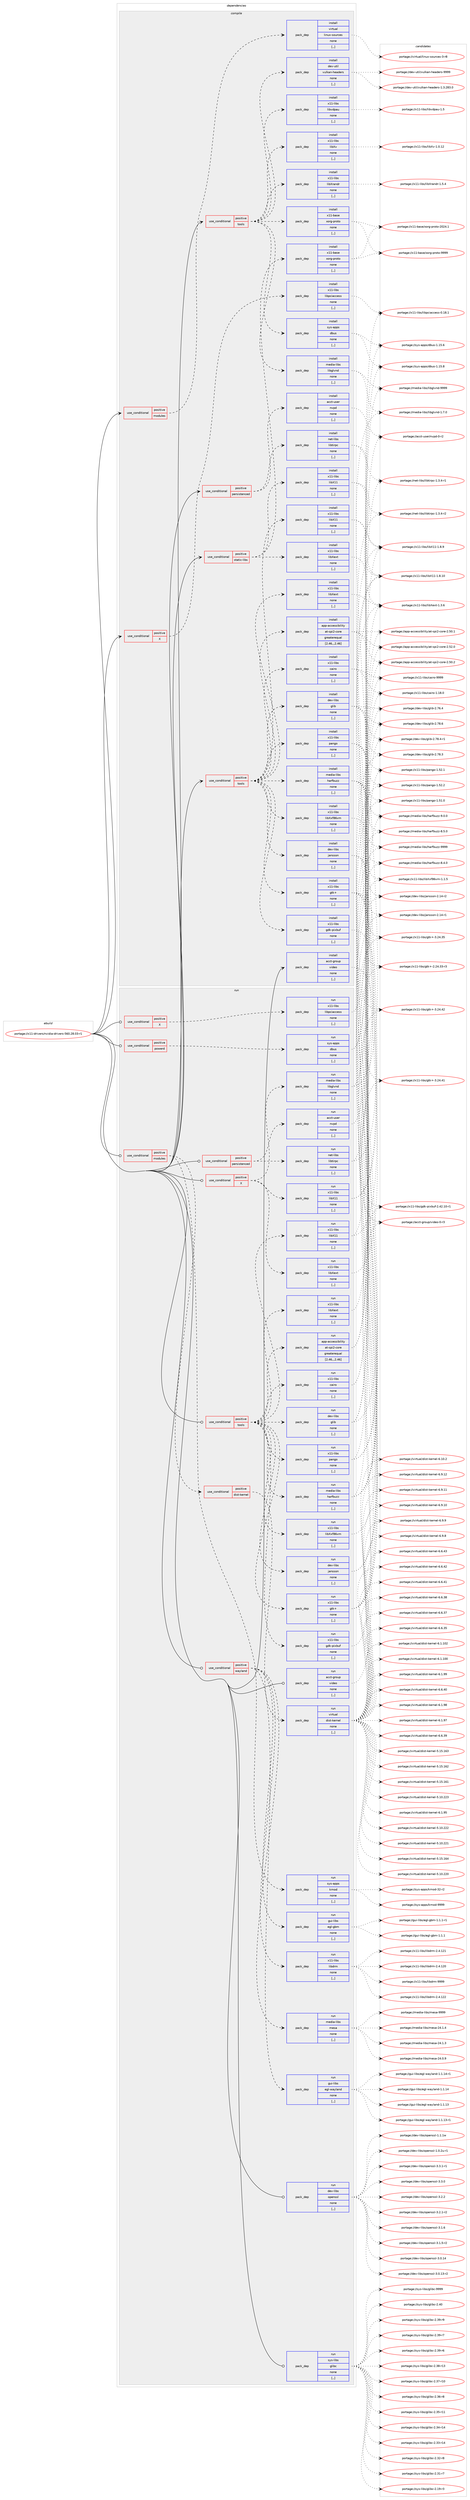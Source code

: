 digraph prolog {

# *************
# Graph options
# *************

newrank=true;
concentrate=true;
compound=true;
graph [rankdir=LR,fontname=Helvetica,fontsize=10,ranksep=1.5];#, ranksep=2.5, nodesep=0.2];
edge  [arrowhead=vee];
node  [fontname=Helvetica,fontsize=10];

# **********
# The ebuild
# **********

subgraph cluster_leftcol {
color=gray;
label=<<i>ebuild</i>>;
id [label="portage://x11-drivers/nvidia-drivers-560.28.03-r1", color=red, width=4, href="../x11-drivers/nvidia-drivers-560.28.03-r1.svg"];
}

# ****************
# The dependencies
# ****************

subgraph cluster_midcol {
color=gray;
label=<<i>dependencies</i>>;
subgraph cluster_compile {
fillcolor="#eeeeee";
style=filled;
label=<<i>compile</i>>;
subgraph cond121361 {
dependency455981 [label=<<TABLE BORDER="0" CELLBORDER="1" CELLSPACING="0" CELLPADDING="4"><TR><TD ROWSPAN="3" CELLPADDING="10">use_conditional</TD></TR><TR><TD>positive</TD></TR><TR><TD>X</TD></TR></TABLE>>, shape=none, color=red];
subgraph pack331243 {
dependency455982 [label=<<TABLE BORDER="0" CELLBORDER="1" CELLSPACING="0" CELLPADDING="4" WIDTH="220"><TR><TD ROWSPAN="6" CELLPADDING="30">pack_dep</TD></TR><TR><TD WIDTH="110">install</TD></TR><TR><TD>x11-libs</TD></TR><TR><TD>libpciaccess</TD></TR><TR><TD>none</TD></TR><TR><TD>[,,]</TD></TR></TABLE>>, shape=none, color=blue];
}
dependency455981:e -> dependency455982:w [weight=20,style="dashed",arrowhead="vee"];
}
id:e -> dependency455981:w [weight=20,style="solid",arrowhead="vee"];
subgraph cond121362 {
dependency455983 [label=<<TABLE BORDER="0" CELLBORDER="1" CELLSPACING="0" CELLPADDING="4"><TR><TD ROWSPAN="3" CELLPADDING="10">use_conditional</TD></TR><TR><TD>positive</TD></TR><TR><TD>modules</TD></TR></TABLE>>, shape=none, color=red];
subgraph pack331244 {
dependency455984 [label=<<TABLE BORDER="0" CELLBORDER="1" CELLSPACING="0" CELLPADDING="4" WIDTH="220"><TR><TD ROWSPAN="6" CELLPADDING="30">pack_dep</TD></TR><TR><TD WIDTH="110">install</TD></TR><TR><TD>virtual</TD></TR><TR><TD>linux-sources</TD></TR><TR><TD>none</TD></TR><TR><TD>[,,]</TD></TR></TABLE>>, shape=none, color=blue];
}
dependency455983:e -> dependency455984:w [weight=20,style="dashed",arrowhead="vee"];
}
id:e -> dependency455983:w [weight=20,style="solid",arrowhead="vee"];
subgraph cond121363 {
dependency455985 [label=<<TABLE BORDER="0" CELLBORDER="1" CELLSPACING="0" CELLPADDING="4"><TR><TD ROWSPAN="3" CELLPADDING="10">use_conditional</TD></TR><TR><TD>positive</TD></TR><TR><TD>persistenced</TD></TR></TABLE>>, shape=none, color=red];
subgraph pack331245 {
dependency455986 [label=<<TABLE BORDER="0" CELLBORDER="1" CELLSPACING="0" CELLPADDING="4" WIDTH="220"><TR><TD ROWSPAN="6" CELLPADDING="30">pack_dep</TD></TR><TR><TD WIDTH="110">install</TD></TR><TR><TD>acct-user</TD></TR><TR><TD>nvpd</TD></TR><TR><TD>none</TD></TR><TR><TD>[,,]</TD></TR></TABLE>>, shape=none, color=blue];
}
dependency455985:e -> dependency455986:w [weight=20,style="dashed",arrowhead="vee"];
subgraph pack331246 {
dependency455987 [label=<<TABLE BORDER="0" CELLBORDER="1" CELLSPACING="0" CELLPADDING="4" WIDTH="220"><TR><TD ROWSPAN="6" CELLPADDING="30">pack_dep</TD></TR><TR><TD WIDTH="110">install</TD></TR><TR><TD>net-libs</TD></TR><TR><TD>libtirpc</TD></TR><TR><TD>none</TD></TR><TR><TD>[,,]</TD></TR></TABLE>>, shape=none, color=blue];
}
dependency455985:e -> dependency455987:w [weight=20,style="dashed",arrowhead="vee"];
}
id:e -> dependency455985:w [weight=20,style="solid",arrowhead="vee"];
subgraph cond121364 {
dependency455988 [label=<<TABLE BORDER="0" CELLBORDER="1" CELLSPACING="0" CELLPADDING="4"><TR><TD ROWSPAN="3" CELLPADDING="10">use_conditional</TD></TR><TR><TD>positive</TD></TR><TR><TD>static-libs</TD></TR></TABLE>>, shape=none, color=red];
subgraph pack331247 {
dependency455989 [label=<<TABLE BORDER="0" CELLBORDER="1" CELLSPACING="0" CELLPADDING="4" WIDTH="220"><TR><TD ROWSPAN="6" CELLPADDING="30">pack_dep</TD></TR><TR><TD WIDTH="110">install</TD></TR><TR><TD>x11-base</TD></TR><TR><TD>xorg-proto</TD></TR><TR><TD>none</TD></TR><TR><TD>[,,]</TD></TR></TABLE>>, shape=none, color=blue];
}
dependency455988:e -> dependency455989:w [weight=20,style="dashed",arrowhead="vee"];
subgraph pack331248 {
dependency455990 [label=<<TABLE BORDER="0" CELLBORDER="1" CELLSPACING="0" CELLPADDING="4" WIDTH="220"><TR><TD ROWSPAN="6" CELLPADDING="30">pack_dep</TD></TR><TR><TD WIDTH="110">install</TD></TR><TR><TD>x11-libs</TD></TR><TR><TD>libX11</TD></TR><TR><TD>none</TD></TR><TR><TD>[,,]</TD></TR></TABLE>>, shape=none, color=blue];
}
dependency455988:e -> dependency455990:w [weight=20,style="dashed",arrowhead="vee"];
subgraph pack331249 {
dependency455991 [label=<<TABLE BORDER="0" CELLBORDER="1" CELLSPACING="0" CELLPADDING="4" WIDTH="220"><TR><TD ROWSPAN="6" CELLPADDING="30">pack_dep</TD></TR><TR><TD WIDTH="110">install</TD></TR><TR><TD>x11-libs</TD></TR><TR><TD>libXext</TD></TR><TR><TD>none</TD></TR><TR><TD>[,,]</TD></TR></TABLE>>, shape=none, color=blue];
}
dependency455988:e -> dependency455991:w [weight=20,style="dashed",arrowhead="vee"];
}
id:e -> dependency455988:w [weight=20,style="solid",arrowhead="vee"];
subgraph cond121365 {
dependency455992 [label=<<TABLE BORDER="0" CELLBORDER="1" CELLSPACING="0" CELLPADDING="4"><TR><TD ROWSPAN="3" CELLPADDING="10">use_conditional</TD></TR><TR><TD>positive</TD></TR><TR><TD>tools</TD></TR></TABLE>>, shape=none, color=red];
subgraph pack331250 {
dependency455993 [label=<<TABLE BORDER="0" CELLBORDER="1" CELLSPACING="0" CELLPADDING="4" WIDTH="220"><TR><TD ROWSPAN="6" CELLPADDING="30">pack_dep</TD></TR><TR><TD WIDTH="110">install</TD></TR><TR><TD>app-accessibility</TD></TR><TR><TD>at-spi2-core</TD></TR><TR><TD>greaterequal</TD></TR><TR><TD>[2.46,,,2.46]</TD></TR></TABLE>>, shape=none, color=blue];
}
dependency455992:e -> dependency455993:w [weight=20,style="dashed",arrowhead="vee"];
subgraph pack331251 {
dependency455994 [label=<<TABLE BORDER="0" CELLBORDER="1" CELLSPACING="0" CELLPADDING="4" WIDTH="220"><TR><TD ROWSPAN="6" CELLPADDING="30">pack_dep</TD></TR><TR><TD WIDTH="110">install</TD></TR><TR><TD>dev-libs</TD></TR><TR><TD>glib</TD></TR><TR><TD>none</TD></TR><TR><TD>[,,]</TD></TR></TABLE>>, shape=none, color=blue];
}
dependency455992:e -> dependency455994:w [weight=20,style="dashed",arrowhead="vee"];
subgraph pack331252 {
dependency455995 [label=<<TABLE BORDER="0" CELLBORDER="1" CELLSPACING="0" CELLPADDING="4" WIDTH="220"><TR><TD ROWSPAN="6" CELLPADDING="30">pack_dep</TD></TR><TR><TD WIDTH="110">install</TD></TR><TR><TD>dev-libs</TD></TR><TR><TD>jansson</TD></TR><TR><TD>none</TD></TR><TR><TD>[,,]</TD></TR></TABLE>>, shape=none, color=blue];
}
dependency455992:e -> dependency455995:w [weight=20,style="dashed",arrowhead="vee"];
subgraph pack331253 {
dependency455996 [label=<<TABLE BORDER="0" CELLBORDER="1" CELLSPACING="0" CELLPADDING="4" WIDTH="220"><TR><TD ROWSPAN="6" CELLPADDING="30">pack_dep</TD></TR><TR><TD WIDTH="110">install</TD></TR><TR><TD>media-libs</TD></TR><TR><TD>harfbuzz</TD></TR><TR><TD>none</TD></TR><TR><TD>[,,]</TD></TR></TABLE>>, shape=none, color=blue];
}
dependency455992:e -> dependency455996:w [weight=20,style="dashed",arrowhead="vee"];
subgraph pack331254 {
dependency455997 [label=<<TABLE BORDER="0" CELLBORDER="1" CELLSPACING="0" CELLPADDING="4" WIDTH="220"><TR><TD ROWSPAN="6" CELLPADDING="30">pack_dep</TD></TR><TR><TD WIDTH="110">install</TD></TR><TR><TD>x11-libs</TD></TR><TR><TD>cairo</TD></TR><TR><TD>none</TD></TR><TR><TD>[,,]</TD></TR></TABLE>>, shape=none, color=blue];
}
dependency455992:e -> dependency455997:w [weight=20,style="dashed",arrowhead="vee"];
subgraph pack331255 {
dependency455998 [label=<<TABLE BORDER="0" CELLBORDER="1" CELLSPACING="0" CELLPADDING="4" WIDTH="220"><TR><TD ROWSPAN="6" CELLPADDING="30">pack_dep</TD></TR><TR><TD WIDTH="110">install</TD></TR><TR><TD>x11-libs</TD></TR><TR><TD>gdk-pixbuf</TD></TR><TR><TD>none</TD></TR><TR><TD>[,,]</TD></TR></TABLE>>, shape=none, color=blue];
}
dependency455992:e -> dependency455998:w [weight=20,style="dashed",arrowhead="vee"];
subgraph pack331256 {
dependency455999 [label=<<TABLE BORDER="0" CELLBORDER="1" CELLSPACING="0" CELLPADDING="4" WIDTH="220"><TR><TD ROWSPAN="6" CELLPADDING="30">pack_dep</TD></TR><TR><TD WIDTH="110">install</TD></TR><TR><TD>x11-libs</TD></TR><TR><TD>gtk+</TD></TR><TR><TD>none</TD></TR><TR><TD>[,,]</TD></TR></TABLE>>, shape=none, color=blue];
}
dependency455992:e -> dependency455999:w [weight=20,style="dashed",arrowhead="vee"];
subgraph pack331257 {
dependency456000 [label=<<TABLE BORDER="0" CELLBORDER="1" CELLSPACING="0" CELLPADDING="4" WIDTH="220"><TR><TD ROWSPAN="6" CELLPADDING="30">pack_dep</TD></TR><TR><TD WIDTH="110">install</TD></TR><TR><TD>x11-libs</TD></TR><TR><TD>libX11</TD></TR><TR><TD>none</TD></TR><TR><TD>[,,]</TD></TR></TABLE>>, shape=none, color=blue];
}
dependency455992:e -> dependency456000:w [weight=20,style="dashed",arrowhead="vee"];
subgraph pack331258 {
dependency456001 [label=<<TABLE BORDER="0" CELLBORDER="1" CELLSPACING="0" CELLPADDING="4" WIDTH="220"><TR><TD ROWSPAN="6" CELLPADDING="30">pack_dep</TD></TR><TR><TD WIDTH="110">install</TD></TR><TR><TD>x11-libs</TD></TR><TR><TD>libXext</TD></TR><TR><TD>none</TD></TR><TR><TD>[,,]</TD></TR></TABLE>>, shape=none, color=blue];
}
dependency455992:e -> dependency456001:w [weight=20,style="dashed",arrowhead="vee"];
subgraph pack331259 {
dependency456002 [label=<<TABLE BORDER="0" CELLBORDER="1" CELLSPACING="0" CELLPADDING="4" WIDTH="220"><TR><TD ROWSPAN="6" CELLPADDING="30">pack_dep</TD></TR><TR><TD WIDTH="110">install</TD></TR><TR><TD>x11-libs</TD></TR><TR><TD>libXxf86vm</TD></TR><TR><TD>none</TD></TR><TR><TD>[,,]</TD></TR></TABLE>>, shape=none, color=blue];
}
dependency455992:e -> dependency456002:w [weight=20,style="dashed",arrowhead="vee"];
subgraph pack331260 {
dependency456003 [label=<<TABLE BORDER="0" CELLBORDER="1" CELLSPACING="0" CELLPADDING="4" WIDTH="220"><TR><TD ROWSPAN="6" CELLPADDING="30">pack_dep</TD></TR><TR><TD WIDTH="110">install</TD></TR><TR><TD>x11-libs</TD></TR><TR><TD>pango</TD></TR><TR><TD>none</TD></TR><TR><TD>[,,]</TD></TR></TABLE>>, shape=none, color=blue];
}
dependency455992:e -> dependency456003:w [weight=20,style="dashed",arrowhead="vee"];
}
id:e -> dependency455992:w [weight=20,style="solid",arrowhead="vee"];
subgraph cond121366 {
dependency456004 [label=<<TABLE BORDER="0" CELLBORDER="1" CELLSPACING="0" CELLPADDING="4"><TR><TD ROWSPAN="3" CELLPADDING="10">use_conditional</TD></TR><TR><TD>positive</TD></TR><TR><TD>tools</TD></TR></TABLE>>, shape=none, color=red];
subgraph pack331261 {
dependency456005 [label=<<TABLE BORDER="0" CELLBORDER="1" CELLSPACING="0" CELLPADDING="4" WIDTH="220"><TR><TD ROWSPAN="6" CELLPADDING="30">pack_dep</TD></TR><TR><TD WIDTH="110">install</TD></TR><TR><TD>dev-util</TD></TR><TR><TD>vulkan-headers</TD></TR><TR><TD>none</TD></TR><TR><TD>[,,]</TD></TR></TABLE>>, shape=none, color=blue];
}
dependency456004:e -> dependency456005:w [weight=20,style="dashed",arrowhead="vee"];
subgraph pack331262 {
dependency456006 [label=<<TABLE BORDER="0" CELLBORDER="1" CELLSPACING="0" CELLPADDING="4" WIDTH="220"><TR><TD ROWSPAN="6" CELLPADDING="30">pack_dep</TD></TR><TR><TD WIDTH="110">install</TD></TR><TR><TD>media-libs</TD></TR><TR><TD>libglvnd</TD></TR><TR><TD>none</TD></TR><TR><TD>[,,]</TD></TR></TABLE>>, shape=none, color=blue];
}
dependency456004:e -> dependency456006:w [weight=20,style="dashed",arrowhead="vee"];
subgraph pack331263 {
dependency456007 [label=<<TABLE BORDER="0" CELLBORDER="1" CELLSPACING="0" CELLPADDING="4" WIDTH="220"><TR><TD ROWSPAN="6" CELLPADDING="30">pack_dep</TD></TR><TR><TD WIDTH="110">install</TD></TR><TR><TD>sys-apps</TD></TR><TR><TD>dbus</TD></TR><TR><TD>none</TD></TR><TR><TD>[,,]</TD></TR></TABLE>>, shape=none, color=blue];
}
dependency456004:e -> dependency456007:w [weight=20,style="dashed",arrowhead="vee"];
subgraph pack331264 {
dependency456008 [label=<<TABLE BORDER="0" CELLBORDER="1" CELLSPACING="0" CELLPADDING="4" WIDTH="220"><TR><TD ROWSPAN="6" CELLPADDING="30">pack_dep</TD></TR><TR><TD WIDTH="110">install</TD></TR><TR><TD>x11-base</TD></TR><TR><TD>xorg-proto</TD></TR><TR><TD>none</TD></TR><TR><TD>[,,]</TD></TR></TABLE>>, shape=none, color=blue];
}
dependency456004:e -> dependency456008:w [weight=20,style="dashed",arrowhead="vee"];
subgraph pack331265 {
dependency456009 [label=<<TABLE BORDER="0" CELLBORDER="1" CELLSPACING="0" CELLPADDING="4" WIDTH="220"><TR><TD ROWSPAN="6" CELLPADDING="30">pack_dep</TD></TR><TR><TD WIDTH="110">install</TD></TR><TR><TD>x11-libs</TD></TR><TR><TD>libXrandr</TD></TR><TR><TD>none</TD></TR><TR><TD>[,,]</TD></TR></TABLE>>, shape=none, color=blue];
}
dependency456004:e -> dependency456009:w [weight=20,style="dashed",arrowhead="vee"];
subgraph pack331266 {
dependency456010 [label=<<TABLE BORDER="0" CELLBORDER="1" CELLSPACING="0" CELLPADDING="4" WIDTH="220"><TR><TD ROWSPAN="6" CELLPADDING="30">pack_dep</TD></TR><TR><TD WIDTH="110">install</TD></TR><TR><TD>x11-libs</TD></TR><TR><TD>libXv</TD></TR><TR><TD>none</TD></TR><TR><TD>[,,]</TD></TR></TABLE>>, shape=none, color=blue];
}
dependency456004:e -> dependency456010:w [weight=20,style="dashed",arrowhead="vee"];
subgraph pack331267 {
dependency456011 [label=<<TABLE BORDER="0" CELLBORDER="1" CELLSPACING="0" CELLPADDING="4" WIDTH="220"><TR><TD ROWSPAN="6" CELLPADDING="30">pack_dep</TD></TR><TR><TD WIDTH="110">install</TD></TR><TR><TD>x11-libs</TD></TR><TR><TD>libvdpau</TD></TR><TR><TD>none</TD></TR><TR><TD>[,,]</TD></TR></TABLE>>, shape=none, color=blue];
}
dependency456004:e -> dependency456011:w [weight=20,style="dashed",arrowhead="vee"];
}
id:e -> dependency456004:w [weight=20,style="solid",arrowhead="vee"];
subgraph pack331268 {
dependency456012 [label=<<TABLE BORDER="0" CELLBORDER="1" CELLSPACING="0" CELLPADDING="4" WIDTH="220"><TR><TD ROWSPAN="6" CELLPADDING="30">pack_dep</TD></TR><TR><TD WIDTH="110">install</TD></TR><TR><TD>acct-group</TD></TR><TR><TD>video</TD></TR><TR><TD>none</TD></TR><TR><TD>[,,]</TD></TR></TABLE>>, shape=none, color=blue];
}
id:e -> dependency456012:w [weight=20,style="solid",arrowhead="vee"];
}
subgraph cluster_compileandrun {
fillcolor="#eeeeee";
style=filled;
label=<<i>compile and run</i>>;
}
subgraph cluster_run {
fillcolor="#eeeeee";
style=filled;
label=<<i>run</i>>;
subgraph cond121367 {
dependency456013 [label=<<TABLE BORDER="0" CELLBORDER="1" CELLSPACING="0" CELLPADDING="4"><TR><TD ROWSPAN="3" CELLPADDING="10">use_conditional</TD></TR><TR><TD>positive</TD></TR><TR><TD>X</TD></TR></TABLE>>, shape=none, color=red];
subgraph pack331269 {
dependency456014 [label=<<TABLE BORDER="0" CELLBORDER="1" CELLSPACING="0" CELLPADDING="4" WIDTH="220"><TR><TD ROWSPAN="6" CELLPADDING="30">pack_dep</TD></TR><TR><TD WIDTH="110">run</TD></TR><TR><TD>media-libs</TD></TR><TR><TD>libglvnd</TD></TR><TR><TD>none</TD></TR><TR><TD>[,,]</TD></TR></TABLE>>, shape=none, color=blue];
}
dependency456013:e -> dependency456014:w [weight=20,style="dashed",arrowhead="vee"];
subgraph pack331270 {
dependency456015 [label=<<TABLE BORDER="0" CELLBORDER="1" CELLSPACING="0" CELLPADDING="4" WIDTH="220"><TR><TD ROWSPAN="6" CELLPADDING="30">pack_dep</TD></TR><TR><TD WIDTH="110">run</TD></TR><TR><TD>x11-libs</TD></TR><TR><TD>libX11</TD></TR><TR><TD>none</TD></TR><TR><TD>[,,]</TD></TR></TABLE>>, shape=none, color=blue];
}
dependency456013:e -> dependency456015:w [weight=20,style="dashed",arrowhead="vee"];
subgraph pack331271 {
dependency456016 [label=<<TABLE BORDER="0" CELLBORDER="1" CELLSPACING="0" CELLPADDING="4" WIDTH="220"><TR><TD ROWSPAN="6" CELLPADDING="30">pack_dep</TD></TR><TR><TD WIDTH="110">run</TD></TR><TR><TD>x11-libs</TD></TR><TR><TD>libXext</TD></TR><TR><TD>none</TD></TR><TR><TD>[,,]</TD></TR></TABLE>>, shape=none, color=blue];
}
dependency456013:e -> dependency456016:w [weight=20,style="dashed",arrowhead="vee"];
}
id:e -> dependency456013:w [weight=20,style="solid",arrowhead="odot"];
subgraph cond121368 {
dependency456017 [label=<<TABLE BORDER="0" CELLBORDER="1" CELLSPACING="0" CELLPADDING="4"><TR><TD ROWSPAN="3" CELLPADDING="10">use_conditional</TD></TR><TR><TD>positive</TD></TR><TR><TD>X</TD></TR></TABLE>>, shape=none, color=red];
subgraph pack331272 {
dependency456018 [label=<<TABLE BORDER="0" CELLBORDER="1" CELLSPACING="0" CELLPADDING="4" WIDTH="220"><TR><TD ROWSPAN="6" CELLPADDING="30">pack_dep</TD></TR><TR><TD WIDTH="110">run</TD></TR><TR><TD>x11-libs</TD></TR><TR><TD>libpciaccess</TD></TR><TR><TD>none</TD></TR><TR><TD>[,,]</TD></TR></TABLE>>, shape=none, color=blue];
}
dependency456017:e -> dependency456018:w [weight=20,style="dashed",arrowhead="vee"];
}
id:e -> dependency456017:w [weight=20,style="solid",arrowhead="odot"];
subgraph cond121369 {
dependency456019 [label=<<TABLE BORDER="0" CELLBORDER="1" CELLSPACING="0" CELLPADDING="4"><TR><TD ROWSPAN="3" CELLPADDING="10">use_conditional</TD></TR><TR><TD>positive</TD></TR><TR><TD>modules</TD></TR></TABLE>>, shape=none, color=red];
subgraph pack331273 {
dependency456020 [label=<<TABLE BORDER="0" CELLBORDER="1" CELLSPACING="0" CELLPADDING="4" WIDTH="220"><TR><TD ROWSPAN="6" CELLPADDING="30">pack_dep</TD></TR><TR><TD WIDTH="110">run</TD></TR><TR><TD>sys-apps</TD></TR><TR><TD>kmod</TD></TR><TR><TD>none</TD></TR><TR><TD>[,,]</TD></TR></TABLE>>, shape=none, color=blue];
}
dependency456019:e -> dependency456020:w [weight=20,style="dashed",arrowhead="vee"];
subgraph cond121370 {
dependency456021 [label=<<TABLE BORDER="0" CELLBORDER="1" CELLSPACING="0" CELLPADDING="4"><TR><TD ROWSPAN="3" CELLPADDING="10">use_conditional</TD></TR><TR><TD>positive</TD></TR><TR><TD>dist-kernel</TD></TR></TABLE>>, shape=none, color=red];
subgraph pack331274 {
dependency456022 [label=<<TABLE BORDER="0" CELLBORDER="1" CELLSPACING="0" CELLPADDING="4" WIDTH="220"><TR><TD ROWSPAN="6" CELLPADDING="30">pack_dep</TD></TR><TR><TD WIDTH="110">run</TD></TR><TR><TD>virtual</TD></TR><TR><TD>dist-kernel</TD></TR><TR><TD>none</TD></TR><TR><TD>[,,]</TD></TR></TABLE>>, shape=none, color=blue];
}
dependency456021:e -> dependency456022:w [weight=20,style="dashed",arrowhead="vee"];
}
dependency456019:e -> dependency456021:w [weight=20,style="dashed",arrowhead="vee"];
}
id:e -> dependency456019:w [weight=20,style="solid",arrowhead="odot"];
subgraph cond121371 {
dependency456023 [label=<<TABLE BORDER="0" CELLBORDER="1" CELLSPACING="0" CELLPADDING="4"><TR><TD ROWSPAN="3" CELLPADDING="10">use_conditional</TD></TR><TR><TD>positive</TD></TR><TR><TD>persistenced</TD></TR></TABLE>>, shape=none, color=red];
subgraph pack331275 {
dependency456024 [label=<<TABLE BORDER="0" CELLBORDER="1" CELLSPACING="0" CELLPADDING="4" WIDTH="220"><TR><TD ROWSPAN="6" CELLPADDING="30">pack_dep</TD></TR><TR><TD WIDTH="110">run</TD></TR><TR><TD>acct-user</TD></TR><TR><TD>nvpd</TD></TR><TR><TD>none</TD></TR><TR><TD>[,,]</TD></TR></TABLE>>, shape=none, color=blue];
}
dependency456023:e -> dependency456024:w [weight=20,style="dashed",arrowhead="vee"];
subgraph pack331276 {
dependency456025 [label=<<TABLE BORDER="0" CELLBORDER="1" CELLSPACING="0" CELLPADDING="4" WIDTH="220"><TR><TD ROWSPAN="6" CELLPADDING="30">pack_dep</TD></TR><TR><TD WIDTH="110">run</TD></TR><TR><TD>net-libs</TD></TR><TR><TD>libtirpc</TD></TR><TR><TD>none</TD></TR><TR><TD>[,,]</TD></TR></TABLE>>, shape=none, color=blue];
}
dependency456023:e -> dependency456025:w [weight=20,style="dashed",arrowhead="vee"];
}
id:e -> dependency456023:w [weight=20,style="solid",arrowhead="odot"];
subgraph cond121372 {
dependency456026 [label=<<TABLE BORDER="0" CELLBORDER="1" CELLSPACING="0" CELLPADDING="4"><TR><TD ROWSPAN="3" CELLPADDING="10">use_conditional</TD></TR><TR><TD>positive</TD></TR><TR><TD>powerd</TD></TR></TABLE>>, shape=none, color=red];
subgraph pack331277 {
dependency456027 [label=<<TABLE BORDER="0" CELLBORDER="1" CELLSPACING="0" CELLPADDING="4" WIDTH="220"><TR><TD ROWSPAN="6" CELLPADDING="30">pack_dep</TD></TR><TR><TD WIDTH="110">run</TD></TR><TR><TD>sys-apps</TD></TR><TR><TD>dbus</TD></TR><TR><TD>none</TD></TR><TR><TD>[,,]</TD></TR></TABLE>>, shape=none, color=blue];
}
dependency456026:e -> dependency456027:w [weight=20,style="dashed",arrowhead="vee"];
}
id:e -> dependency456026:w [weight=20,style="solid",arrowhead="odot"];
subgraph cond121373 {
dependency456028 [label=<<TABLE BORDER="0" CELLBORDER="1" CELLSPACING="0" CELLPADDING="4"><TR><TD ROWSPAN="3" CELLPADDING="10">use_conditional</TD></TR><TR><TD>positive</TD></TR><TR><TD>tools</TD></TR></TABLE>>, shape=none, color=red];
subgraph pack331278 {
dependency456029 [label=<<TABLE BORDER="0" CELLBORDER="1" CELLSPACING="0" CELLPADDING="4" WIDTH="220"><TR><TD ROWSPAN="6" CELLPADDING="30">pack_dep</TD></TR><TR><TD WIDTH="110">run</TD></TR><TR><TD>app-accessibility</TD></TR><TR><TD>at-spi2-core</TD></TR><TR><TD>greaterequal</TD></TR><TR><TD>[2.46,,,2.46]</TD></TR></TABLE>>, shape=none, color=blue];
}
dependency456028:e -> dependency456029:w [weight=20,style="dashed",arrowhead="vee"];
subgraph pack331279 {
dependency456030 [label=<<TABLE BORDER="0" CELLBORDER="1" CELLSPACING="0" CELLPADDING="4" WIDTH="220"><TR><TD ROWSPAN="6" CELLPADDING="30">pack_dep</TD></TR><TR><TD WIDTH="110">run</TD></TR><TR><TD>dev-libs</TD></TR><TR><TD>glib</TD></TR><TR><TD>none</TD></TR><TR><TD>[,,]</TD></TR></TABLE>>, shape=none, color=blue];
}
dependency456028:e -> dependency456030:w [weight=20,style="dashed",arrowhead="vee"];
subgraph pack331280 {
dependency456031 [label=<<TABLE BORDER="0" CELLBORDER="1" CELLSPACING="0" CELLPADDING="4" WIDTH="220"><TR><TD ROWSPAN="6" CELLPADDING="30">pack_dep</TD></TR><TR><TD WIDTH="110">run</TD></TR><TR><TD>dev-libs</TD></TR><TR><TD>jansson</TD></TR><TR><TD>none</TD></TR><TR><TD>[,,]</TD></TR></TABLE>>, shape=none, color=blue];
}
dependency456028:e -> dependency456031:w [weight=20,style="dashed",arrowhead="vee"];
subgraph pack331281 {
dependency456032 [label=<<TABLE BORDER="0" CELLBORDER="1" CELLSPACING="0" CELLPADDING="4" WIDTH="220"><TR><TD ROWSPAN="6" CELLPADDING="30">pack_dep</TD></TR><TR><TD WIDTH="110">run</TD></TR><TR><TD>media-libs</TD></TR><TR><TD>harfbuzz</TD></TR><TR><TD>none</TD></TR><TR><TD>[,,]</TD></TR></TABLE>>, shape=none, color=blue];
}
dependency456028:e -> dependency456032:w [weight=20,style="dashed",arrowhead="vee"];
subgraph pack331282 {
dependency456033 [label=<<TABLE BORDER="0" CELLBORDER="1" CELLSPACING="0" CELLPADDING="4" WIDTH="220"><TR><TD ROWSPAN="6" CELLPADDING="30">pack_dep</TD></TR><TR><TD WIDTH="110">run</TD></TR><TR><TD>x11-libs</TD></TR><TR><TD>cairo</TD></TR><TR><TD>none</TD></TR><TR><TD>[,,]</TD></TR></TABLE>>, shape=none, color=blue];
}
dependency456028:e -> dependency456033:w [weight=20,style="dashed",arrowhead="vee"];
subgraph pack331283 {
dependency456034 [label=<<TABLE BORDER="0" CELLBORDER="1" CELLSPACING="0" CELLPADDING="4" WIDTH="220"><TR><TD ROWSPAN="6" CELLPADDING="30">pack_dep</TD></TR><TR><TD WIDTH="110">run</TD></TR><TR><TD>x11-libs</TD></TR><TR><TD>gdk-pixbuf</TD></TR><TR><TD>none</TD></TR><TR><TD>[,,]</TD></TR></TABLE>>, shape=none, color=blue];
}
dependency456028:e -> dependency456034:w [weight=20,style="dashed",arrowhead="vee"];
subgraph pack331284 {
dependency456035 [label=<<TABLE BORDER="0" CELLBORDER="1" CELLSPACING="0" CELLPADDING="4" WIDTH="220"><TR><TD ROWSPAN="6" CELLPADDING="30">pack_dep</TD></TR><TR><TD WIDTH="110">run</TD></TR><TR><TD>x11-libs</TD></TR><TR><TD>gtk+</TD></TR><TR><TD>none</TD></TR><TR><TD>[,,]</TD></TR></TABLE>>, shape=none, color=blue];
}
dependency456028:e -> dependency456035:w [weight=20,style="dashed",arrowhead="vee"];
subgraph pack331285 {
dependency456036 [label=<<TABLE BORDER="0" CELLBORDER="1" CELLSPACING="0" CELLPADDING="4" WIDTH="220"><TR><TD ROWSPAN="6" CELLPADDING="30">pack_dep</TD></TR><TR><TD WIDTH="110">run</TD></TR><TR><TD>x11-libs</TD></TR><TR><TD>libX11</TD></TR><TR><TD>none</TD></TR><TR><TD>[,,]</TD></TR></TABLE>>, shape=none, color=blue];
}
dependency456028:e -> dependency456036:w [weight=20,style="dashed",arrowhead="vee"];
subgraph pack331286 {
dependency456037 [label=<<TABLE BORDER="0" CELLBORDER="1" CELLSPACING="0" CELLPADDING="4" WIDTH="220"><TR><TD ROWSPAN="6" CELLPADDING="30">pack_dep</TD></TR><TR><TD WIDTH="110">run</TD></TR><TR><TD>x11-libs</TD></TR><TR><TD>libXext</TD></TR><TR><TD>none</TD></TR><TR><TD>[,,]</TD></TR></TABLE>>, shape=none, color=blue];
}
dependency456028:e -> dependency456037:w [weight=20,style="dashed",arrowhead="vee"];
subgraph pack331287 {
dependency456038 [label=<<TABLE BORDER="0" CELLBORDER="1" CELLSPACING="0" CELLPADDING="4" WIDTH="220"><TR><TD ROWSPAN="6" CELLPADDING="30">pack_dep</TD></TR><TR><TD WIDTH="110">run</TD></TR><TR><TD>x11-libs</TD></TR><TR><TD>libXxf86vm</TD></TR><TR><TD>none</TD></TR><TR><TD>[,,]</TD></TR></TABLE>>, shape=none, color=blue];
}
dependency456028:e -> dependency456038:w [weight=20,style="dashed",arrowhead="vee"];
subgraph pack331288 {
dependency456039 [label=<<TABLE BORDER="0" CELLBORDER="1" CELLSPACING="0" CELLPADDING="4" WIDTH="220"><TR><TD ROWSPAN="6" CELLPADDING="30">pack_dep</TD></TR><TR><TD WIDTH="110">run</TD></TR><TR><TD>x11-libs</TD></TR><TR><TD>pango</TD></TR><TR><TD>none</TD></TR><TR><TD>[,,]</TD></TR></TABLE>>, shape=none, color=blue];
}
dependency456028:e -> dependency456039:w [weight=20,style="dashed",arrowhead="vee"];
}
id:e -> dependency456028:w [weight=20,style="solid",arrowhead="odot"];
subgraph cond121374 {
dependency456040 [label=<<TABLE BORDER="0" CELLBORDER="1" CELLSPACING="0" CELLPADDING="4"><TR><TD ROWSPAN="3" CELLPADDING="10">use_conditional</TD></TR><TR><TD>positive</TD></TR><TR><TD>wayland</TD></TR></TABLE>>, shape=none, color=red];
subgraph pack331289 {
dependency456041 [label=<<TABLE BORDER="0" CELLBORDER="1" CELLSPACING="0" CELLPADDING="4" WIDTH="220"><TR><TD ROWSPAN="6" CELLPADDING="30">pack_dep</TD></TR><TR><TD WIDTH="110">run</TD></TR><TR><TD>gui-libs</TD></TR><TR><TD>egl-wayland</TD></TR><TR><TD>none</TD></TR><TR><TD>[,,]</TD></TR></TABLE>>, shape=none, color=blue];
}
dependency456040:e -> dependency456041:w [weight=20,style="dashed",arrowhead="vee"];
subgraph pack331290 {
dependency456042 [label=<<TABLE BORDER="0" CELLBORDER="1" CELLSPACING="0" CELLPADDING="4" WIDTH="220"><TR><TD ROWSPAN="6" CELLPADDING="30">pack_dep</TD></TR><TR><TD WIDTH="110">run</TD></TR><TR><TD>media-libs</TD></TR><TR><TD>mesa</TD></TR><TR><TD>none</TD></TR><TR><TD>[,,]</TD></TR></TABLE>>, shape=none, color=blue];
}
dependency456040:e -> dependency456042:w [weight=20,style="dashed",arrowhead="vee"];
subgraph pack331291 {
dependency456043 [label=<<TABLE BORDER="0" CELLBORDER="1" CELLSPACING="0" CELLPADDING="4" WIDTH="220"><TR><TD ROWSPAN="6" CELLPADDING="30">pack_dep</TD></TR><TR><TD WIDTH="110">run</TD></TR><TR><TD>x11-libs</TD></TR><TR><TD>libdrm</TD></TR><TR><TD>none</TD></TR><TR><TD>[,,]</TD></TR></TABLE>>, shape=none, color=blue];
}
dependency456040:e -> dependency456043:w [weight=20,style="dashed",arrowhead="vee"];
subgraph pack331292 {
dependency456044 [label=<<TABLE BORDER="0" CELLBORDER="1" CELLSPACING="0" CELLPADDING="4" WIDTH="220"><TR><TD ROWSPAN="6" CELLPADDING="30">pack_dep</TD></TR><TR><TD WIDTH="110">run</TD></TR><TR><TD>gui-libs</TD></TR><TR><TD>egl-gbm</TD></TR><TR><TD>none</TD></TR><TR><TD>[,,]</TD></TR></TABLE>>, shape=none, color=blue];
}
dependency456040:e -> dependency456044:w [weight=20,style="dashed",arrowhead="vee"];
}
id:e -> dependency456040:w [weight=20,style="solid",arrowhead="odot"];
subgraph pack331293 {
dependency456045 [label=<<TABLE BORDER="0" CELLBORDER="1" CELLSPACING="0" CELLPADDING="4" WIDTH="220"><TR><TD ROWSPAN="6" CELLPADDING="30">pack_dep</TD></TR><TR><TD WIDTH="110">run</TD></TR><TR><TD>acct-group</TD></TR><TR><TD>video</TD></TR><TR><TD>none</TD></TR><TR><TD>[,,]</TD></TR></TABLE>>, shape=none, color=blue];
}
id:e -> dependency456045:w [weight=20,style="solid",arrowhead="odot"];
subgraph pack331294 {
dependency456046 [label=<<TABLE BORDER="0" CELLBORDER="1" CELLSPACING="0" CELLPADDING="4" WIDTH="220"><TR><TD ROWSPAN="6" CELLPADDING="30">pack_dep</TD></TR><TR><TD WIDTH="110">run</TD></TR><TR><TD>dev-libs</TD></TR><TR><TD>openssl</TD></TR><TR><TD>none</TD></TR><TR><TD>[,,]</TD></TR></TABLE>>, shape=none, color=blue];
}
id:e -> dependency456046:w [weight=20,style="solid",arrowhead="odot"];
subgraph pack331295 {
dependency456047 [label=<<TABLE BORDER="0" CELLBORDER="1" CELLSPACING="0" CELLPADDING="4" WIDTH="220"><TR><TD ROWSPAN="6" CELLPADDING="30">pack_dep</TD></TR><TR><TD WIDTH="110">run</TD></TR><TR><TD>sys-libs</TD></TR><TR><TD>glibc</TD></TR><TR><TD>none</TD></TR><TR><TD>[,,]</TD></TR></TABLE>>, shape=none, color=blue];
}
id:e -> dependency456047:w [weight=20,style="solid",arrowhead="odot"];
}
}

# **************
# The candidates
# **************

subgraph cluster_choices {
rank=same;
color=gray;
label=<<i>candidates</i>>;

subgraph choice331243 {
color=black;
nodesep=1;
choice1204949451081059811547108105981129910597999910111511545484649564649 [label="portage://x11-libs/libpciaccess-0.18.1", color=red, width=4,href="../x11-libs/libpciaccess-0.18.1.svg"];
dependency455982:e -> choice1204949451081059811547108105981129910597999910111511545484649564649:w [style=dotted,weight="100"];
}
subgraph choice331244 {
color=black;
nodesep=1;
choice1181051141161179710847108105110117120451151111171149910111545514511456 [label="portage://virtual/linux-sources-3-r8", color=red, width=4,href="../virtual/linux-sources-3-r8.svg"];
dependency455984:e -> choice1181051141161179710847108105110117120451151111171149910111545514511456:w [style=dotted,weight="100"];
}
subgraph choice331245 {
color=black;
nodesep=1;
choice979999116451171151011144711011811210045484511450 [label="portage://acct-user/nvpd-0-r2", color=red, width=4,href="../acct-user/nvpd-0-r2.svg"];
dependency455986:e -> choice979999116451171151011144711011811210045484511450:w [style=dotted,weight="100"];
}
subgraph choice331246 {
color=black;
nodesep=1;
choice11010111645108105981154710810598116105114112994549465146524511450 [label="portage://net-libs/libtirpc-1.3.4-r2", color=red, width=4,href="../net-libs/libtirpc-1.3.4-r2.svg"];
choice11010111645108105981154710810598116105114112994549465146524511449 [label="portage://net-libs/libtirpc-1.3.4-r1", color=red, width=4,href="../net-libs/libtirpc-1.3.4-r1.svg"];
dependency455987:e -> choice11010111645108105981154710810598116105114112994549465146524511450:w [style=dotted,weight="100"];
dependency455987:e -> choice11010111645108105981154710810598116105114112994549465146524511449:w [style=dotted,weight="100"];
}
subgraph choice331247 {
color=black;
nodesep=1;
choice120494945989711510147120111114103451121141111161114557575757 [label="portage://x11-base/xorg-proto-9999", color=red, width=4,href="../x11-base/xorg-proto-9999.svg"];
choice1204949459897115101471201111141034511211411111611145504850524649 [label="portage://x11-base/xorg-proto-2024.1", color=red, width=4,href="../x11-base/xorg-proto-2024.1.svg"];
dependency455989:e -> choice120494945989711510147120111114103451121141111161114557575757:w [style=dotted,weight="100"];
dependency455989:e -> choice1204949459897115101471201111141034511211411111611145504850524649:w [style=dotted,weight="100"];
}
subgraph choice331248 {
color=black;
nodesep=1;
choice12049494510810598115471081059888494945494656464948 [label="portage://x11-libs/libX11-1.8.10", color=red, width=4,href="../x11-libs/libX11-1.8.10.svg"];
choice120494945108105981154710810598884949454946564657 [label="portage://x11-libs/libX11-1.8.9", color=red, width=4,href="../x11-libs/libX11-1.8.9.svg"];
dependency455990:e -> choice12049494510810598115471081059888494945494656464948:w [style=dotted,weight="100"];
dependency455990:e -> choice120494945108105981154710810598884949454946564657:w [style=dotted,weight="100"];
}
subgraph choice331249 {
color=black;
nodesep=1;
choice12049494510810598115471081059888101120116454946514654 [label="portage://x11-libs/libXext-1.3.6", color=red, width=4,href="../x11-libs/libXext-1.3.6.svg"];
dependency455991:e -> choice12049494510810598115471081059888101120116454946514654:w [style=dotted,weight="100"];
}
subgraph choice331250 {
color=black;
nodesep=1;
choice97112112459799991011151151059810510810511612147971164511511210550459911111410145504653504648 [label="portage://app-accessibility/at-spi2-core-2.52.0", color=red, width=4,href="../app-accessibility/at-spi2-core-2.52.0.svg"];
choice97112112459799991011151151059810510810511612147971164511511210550459911111410145504653484650 [label="portage://app-accessibility/at-spi2-core-2.50.2", color=red, width=4,href="../app-accessibility/at-spi2-core-2.50.2.svg"];
choice97112112459799991011151151059810510810511612147971164511511210550459911111410145504653484649 [label="portage://app-accessibility/at-spi2-core-2.50.1", color=red, width=4,href="../app-accessibility/at-spi2-core-2.50.1.svg"];
dependency455993:e -> choice97112112459799991011151151059810510810511612147971164511511210550459911111410145504653504648:w [style=dotted,weight="100"];
dependency455993:e -> choice97112112459799991011151151059810510810511612147971164511511210550459911111410145504653484650:w [style=dotted,weight="100"];
dependency455993:e -> choice97112112459799991011151151059810510810511612147971164511511210550459911111410145504653484649:w [style=dotted,weight="100"];
}
subgraph choice331251 {
color=black;
nodesep=1;
choice1001011184510810598115471031081059845504655564654 [label="portage://dev-libs/glib-2.78.6", color=red, width=4,href="../dev-libs/glib-2.78.6.svg"];
choice10010111845108105981154710310810598455046555646524511449 [label="portage://dev-libs/glib-2.78.4-r1", color=red, width=4,href="../dev-libs/glib-2.78.4-r1.svg"];
choice1001011184510810598115471031081059845504655564651 [label="portage://dev-libs/glib-2.78.3", color=red, width=4,href="../dev-libs/glib-2.78.3.svg"];
choice1001011184510810598115471031081059845504655544652 [label="portage://dev-libs/glib-2.76.4", color=red, width=4,href="../dev-libs/glib-2.76.4.svg"];
dependency455994:e -> choice1001011184510810598115471031081059845504655564654:w [style=dotted,weight="100"];
dependency455994:e -> choice10010111845108105981154710310810598455046555646524511449:w [style=dotted,weight="100"];
dependency455994:e -> choice1001011184510810598115471031081059845504655564651:w [style=dotted,weight="100"];
dependency455994:e -> choice1001011184510810598115471031081059845504655544652:w [style=dotted,weight="100"];
}
subgraph choice331252 {
color=black;
nodesep=1;
choice1001011184510810598115471069711011511511111045504649524511450 [label="portage://dev-libs/jansson-2.14-r2", color=red, width=4,href="../dev-libs/jansson-2.14-r2.svg"];
choice1001011184510810598115471069711011511511111045504649524511449 [label="portage://dev-libs/jansson-2.14-r1", color=red, width=4,href="../dev-libs/jansson-2.14-r1.svg"];
dependency455995:e -> choice1001011184510810598115471069711011511511111045504649524511450:w [style=dotted,weight="100"];
dependency455995:e -> choice1001011184510810598115471069711011511511111045504649524511449:w [style=dotted,weight="100"];
}
subgraph choice331253 {
color=black;
nodesep=1;
choice1091011001059745108105981154710497114102981171221224557575757 [label="portage://media-libs/harfbuzz-9999", color=red, width=4,href="../media-libs/harfbuzz-9999.svg"];
choice109101100105974510810598115471049711410298117122122455746484648 [label="portage://media-libs/harfbuzz-9.0.0", color=red, width=4,href="../media-libs/harfbuzz-9.0.0.svg"];
choice109101100105974510810598115471049711410298117122122455646534648 [label="portage://media-libs/harfbuzz-8.5.0", color=red, width=4,href="../media-libs/harfbuzz-8.5.0.svg"];
choice109101100105974510810598115471049711410298117122122455646524648 [label="portage://media-libs/harfbuzz-8.4.0", color=red, width=4,href="../media-libs/harfbuzz-8.4.0.svg"];
dependency455996:e -> choice1091011001059745108105981154710497114102981171221224557575757:w [style=dotted,weight="100"];
dependency455996:e -> choice109101100105974510810598115471049711410298117122122455746484648:w [style=dotted,weight="100"];
dependency455996:e -> choice109101100105974510810598115471049711410298117122122455646534648:w [style=dotted,weight="100"];
dependency455996:e -> choice109101100105974510810598115471049711410298117122122455646524648:w [style=dotted,weight="100"];
}
subgraph choice331254 {
color=black;
nodesep=1;
choice120494945108105981154799971051141114557575757 [label="portage://x11-libs/cairo-9999", color=red, width=4,href="../x11-libs/cairo-9999.svg"];
choice1204949451081059811547999710511411145494649564648 [label="portage://x11-libs/cairo-1.18.0", color=red, width=4,href="../x11-libs/cairo-1.18.0.svg"];
dependency455997:e -> choice120494945108105981154799971051141114557575757:w [style=dotted,weight="100"];
dependency455997:e -> choice1204949451081059811547999710511411145494649564648:w [style=dotted,weight="100"];
}
subgraph choice331255 {
color=black;
nodesep=1;
choice1204949451081059811547103100107451121051209811710245504652504649484511449 [label="portage://x11-libs/gdk-pixbuf-2.42.10-r1", color=red, width=4,href="../x11-libs/gdk-pixbuf-2.42.10-r1.svg"];
dependency455998:e -> choice1204949451081059811547103100107451121051209811710245504652504649484511449:w [style=dotted,weight="100"];
}
subgraph choice331256 {
color=black;
nodesep=1;
choice1204949451081059811547103116107434551465052465250 [label="portage://x11-libs/gtk+-3.24.42", color=red, width=4,href="../x11-libs/gtk+-3.24.42.svg"];
choice1204949451081059811547103116107434551465052465249 [label="portage://x11-libs/gtk+-3.24.41", color=red, width=4,href="../x11-libs/gtk+-3.24.41.svg"];
choice1204949451081059811547103116107434551465052465153 [label="portage://x11-libs/gtk+-3.24.35", color=red, width=4,href="../x11-libs/gtk+-3.24.35.svg"];
choice12049494510810598115471031161074345504650524651514511451 [label="portage://x11-libs/gtk+-2.24.33-r3", color=red, width=4,href="../x11-libs/gtk+-2.24.33-r3.svg"];
dependency455999:e -> choice1204949451081059811547103116107434551465052465250:w [style=dotted,weight="100"];
dependency455999:e -> choice1204949451081059811547103116107434551465052465249:w [style=dotted,weight="100"];
dependency455999:e -> choice1204949451081059811547103116107434551465052465153:w [style=dotted,weight="100"];
dependency455999:e -> choice12049494510810598115471031161074345504650524651514511451:w [style=dotted,weight="100"];
}
subgraph choice331257 {
color=black;
nodesep=1;
choice12049494510810598115471081059888494945494656464948 [label="portage://x11-libs/libX11-1.8.10", color=red, width=4,href="../x11-libs/libX11-1.8.10.svg"];
choice120494945108105981154710810598884949454946564657 [label="portage://x11-libs/libX11-1.8.9", color=red, width=4,href="../x11-libs/libX11-1.8.9.svg"];
dependency456000:e -> choice12049494510810598115471081059888494945494656464948:w [style=dotted,weight="100"];
dependency456000:e -> choice120494945108105981154710810598884949454946564657:w [style=dotted,weight="100"];
}
subgraph choice331258 {
color=black;
nodesep=1;
choice12049494510810598115471081059888101120116454946514654 [label="portage://x11-libs/libXext-1.3.6", color=red, width=4,href="../x11-libs/libXext-1.3.6.svg"];
dependency456001:e -> choice12049494510810598115471081059888101120116454946514654:w [style=dotted,weight="100"];
}
subgraph choice331259 {
color=black;
nodesep=1;
choice120494945108105981154710810598881201025654118109454946494653 [label="portage://x11-libs/libXxf86vm-1.1.5", color=red, width=4,href="../x11-libs/libXxf86vm-1.1.5.svg"];
dependency456002:e -> choice120494945108105981154710810598881201025654118109454946494653:w [style=dotted,weight="100"];
}
subgraph choice331260 {
color=black;
nodesep=1;
choice12049494510810598115471129711010311145494653504650 [label="portage://x11-libs/pango-1.52.2", color=red, width=4,href="../x11-libs/pango-1.52.2.svg"];
choice12049494510810598115471129711010311145494653504649 [label="portage://x11-libs/pango-1.52.1", color=red, width=4,href="../x11-libs/pango-1.52.1.svg"];
choice12049494510810598115471129711010311145494653494648 [label="portage://x11-libs/pango-1.51.0", color=red, width=4,href="../x11-libs/pango-1.51.0.svg"];
dependency456003:e -> choice12049494510810598115471129711010311145494653504650:w [style=dotted,weight="100"];
dependency456003:e -> choice12049494510810598115471129711010311145494653504649:w [style=dotted,weight="100"];
dependency456003:e -> choice12049494510810598115471129711010311145494653494648:w [style=dotted,weight="100"];
}
subgraph choice331261 {
color=black;
nodesep=1;
choice10010111845117116105108471181171081079711045104101971001011141154557575757 [label="portage://dev-util/vulkan-headers-9999", color=red, width=4,href="../dev-util/vulkan-headers-9999.svg"];
choice100101118451171161051084711811710810797110451041019710010111411545494651465056514648 [label="portage://dev-util/vulkan-headers-1.3.283.0", color=red, width=4,href="../dev-util/vulkan-headers-1.3.283.0.svg"];
dependency456005:e -> choice10010111845117116105108471181171081079711045104101971001011141154557575757:w [style=dotted,weight="100"];
dependency456005:e -> choice100101118451171161051084711811710810797110451041019710010111411545494651465056514648:w [style=dotted,weight="100"];
}
subgraph choice331262 {
color=black;
nodesep=1;
choice10910110010597451081059811547108105981031081181101004557575757 [label="portage://media-libs/libglvnd-9999", color=red, width=4,href="../media-libs/libglvnd-9999.svg"];
choice1091011001059745108105981154710810598103108118110100454946554648 [label="portage://media-libs/libglvnd-1.7.0", color=red, width=4,href="../media-libs/libglvnd-1.7.0.svg"];
dependency456006:e -> choice10910110010597451081059811547108105981031081181101004557575757:w [style=dotted,weight="100"];
dependency456006:e -> choice1091011001059745108105981154710810598103108118110100454946554648:w [style=dotted,weight="100"];
}
subgraph choice331263 {
color=black;
nodesep=1;
choice1151211154597112112115471009811711545494649534656 [label="portage://sys-apps/dbus-1.15.8", color=red, width=4,href="../sys-apps/dbus-1.15.8.svg"];
choice1151211154597112112115471009811711545494649534654 [label="portage://sys-apps/dbus-1.15.6", color=red, width=4,href="../sys-apps/dbus-1.15.6.svg"];
dependency456007:e -> choice1151211154597112112115471009811711545494649534656:w [style=dotted,weight="100"];
dependency456007:e -> choice1151211154597112112115471009811711545494649534654:w [style=dotted,weight="100"];
}
subgraph choice331264 {
color=black;
nodesep=1;
choice120494945989711510147120111114103451121141111161114557575757 [label="portage://x11-base/xorg-proto-9999", color=red, width=4,href="../x11-base/xorg-proto-9999.svg"];
choice1204949459897115101471201111141034511211411111611145504850524649 [label="portage://x11-base/xorg-proto-2024.1", color=red, width=4,href="../x11-base/xorg-proto-2024.1.svg"];
dependency456008:e -> choice120494945989711510147120111114103451121141111161114557575757:w [style=dotted,weight="100"];
dependency456008:e -> choice1204949459897115101471201111141034511211411111611145504850524649:w [style=dotted,weight="100"];
}
subgraph choice331265 {
color=black;
nodesep=1;
choice1204949451081059811547108105988811497110100114454946534652 [label="portage://x11-libs/libXrandr-1.5.4", color=red, width=4,href="../x11-libs/libXrandr-1.5.4.svg"];
dependency456009:e -> choice1204949451081059811547108105988811497110100114454946534652:w [style=dotted,weight="100"];
}
subgraph choice331266 {
color=black;
nodesep=1;
choice1204949451081059811547108105988811845494648464950 [label="portage://x11-libs/libXv-1.0.12", color=red, width=4,href="../x11-libs/libXv-1.0.12.svg"];
dependency456010:e -> choice1204949451081059811547108105988811845494648464950:w [style=dotted,weight="100"];
}
subgraph choice331267 {
color=black;
nodesep=1;
choice1204949451081059811547108105981181001129711745494653 [label="portage://x11-libs/libvdpau-1.5", color=red, width=4,href="../x11-libs/libvdpau-1.5.svg"];
dependency456011:e -> choice1204949451081059811547108105981181001129711745494653:w [style=dotted,weight="100"];
}
subgraph choice331268 {
color=black;
nodesep=1;
choice979999116451031141111171124711810510010111145484511451 [label="portage://acct-group/video-0-r3", color=red, width=4,href="../acct-group/video-0-r3.svg"];
dependency456012:e -> choice979999116451031141111171124711810510010111145484511451:w [style=dotted,weight="100"];
}
subgraph choice331269 {
color=black;
nodesep=1;
choice10910110010597451081059811547108105981031081181101004557575757 [label="portage://media-libs/libglvnd-9999", color=red, width=4,href="../media-libs/libglvnd-9999.svg"];
choice1091011001059745108105981154710810598103108118110100454946554648 [label="portage://media-libs/libglvnd-1.7.0", color=red, width=4,href="../media-libs/libglvnd-1.7.0.svg"];
dependency456014:e -> choice10910110010597451081059811547108105981031081181101004557575757:w [style=dotted,weight="100"];
dependency456014:e -> choice1091011001059745108105981154710810598103108118110100454946554648:w [style=dotted,weight="100"];
}
subgraph choice331270 {
color=black;
nodesep=1;
choice12049494510810598115471081059888494945494656464948 [label="portage://x11-libs/libX11-1.8.10", color=red, width=4,href="../x11-libs/libX11-1.8.10.svg"];
choice120494945108105981154710810598884949454946564657 [label="portage://x11-libs/libX11-1.8.9", color=red, width=4,href="../x11-libs/libX11-1.8.9.svg"];
dependency456015:e -> choice12049494510810598115471081059888494945494656464948:w [style=dotted,weight="100"];
dependency456015:e -> choice120494945108105981154710810598884949454946564657:w [style=dotted,weight="100"];
}
subgraph choice331271 {
color=black;
nodesep=1;
choice12049494510810598115471081059888101120116454946514654 [label="portage://x11-libs/libXext-1.3.6", color=red, width=4,href="../x11-libs/libXext-1.3.6.svg"];
dependency456016:e -> choice12049494510810598115471081059888101120116454946514654:w [style=dotted,weight="100"];
}
subgraph choice331272 {
color=black;
nodesep=1;
choice1204949451081059811547108105981129910597999910111511545484649564649 [label="portage://x11-libs/libpciaccess-0.18.1", color=red, width=4,href="../x11-libs/libpciaccess-0.18.1.svg"];
dependency456018:e -> choice1204949451081059811547108105981129910597999910111511545484649564649:w [style=dotted,weight="100"];
}
subgraph choice331273 {
color=black;
nodesep=1;
choice1151211154597112112115471071091111004557575757 [label="portage://sys-apps/kmod-9999", color=red, width=4,href="../sys-apps/kmod-9999.svg"];
choice1151211154597112112115471071091111004551504511450 [label="portage://sys-apps/kmod-32-r2", color=red, width=4,href="../sys-apps/kmod-32-r2.svg"];
dependency456020:e -> choice1151211154597112112115471071091111004557575757:w [style=dotted,weight="100"];
dependency456020:e -> choice1151211154597112112115471071091111004551504511450:w [style=dotted,weight="100"];
}
subgraph choice331274 {
color=black;
nodesep=1;
choice11810511411611797108471001051151164510710111411010110845544649484650 [label="portage://virtual/dist-kernel-6.10.2", color=red, width=4,href="../virtual/dist-kernel-6.10.2.svg"];
choice11810511411611797108471001051151164510710111411010110845544657464950 [label="portage://virtual/dist-kernel-6.9.12", color=red, width=4,href="../virtual/dist-kernel-6.9.12.svg"];
choice11810511411611797108471001051151164510710111411010110845544657464949 [label="portage://virtual/dist-kernel-6.9.11", color=red, width=4,href="../virtual/dist-kernel-6.9.11.svg"];
choice11810511411611797108471001051151164510710111411010110845544657464948 [label="portage://virtual/dist-kernel-6.9.10", color=red, width=4,href="../virtual/dist-kernel-6.9.10.svg"];
choice118105114116117971084710010511511645107101114110101108455446574657 [label="portage://virtual/dist-kernel-6.9.9", color=red, width=4,href="../virtual/dist-kernel-6.9.9.svg"];
choice118105114116117971084710010511511645107101114110101108455446574656 [label="portage://virtual/dist-kernel-6.9.8", color=red, width=4,href="../virtual/dist-kernel-6.9.8.svg"];
choice11810511411611797108471001051151164510710111411010110845544654465251 [label="portage://virtual/dist-kernel-6.6.43", color=red, width=4,href="../virtual/dist-kernel-6.6.43.svg"];
choice11810511411611797108471001051151164510710111411010110845544654465250 [label="portage://virtual/dist-kernel-6.6.42", color=red, width=4,href="../virtual/dist-kernel-6.6.42.svg"];
choice11810511411611797108471001051151164510710111411010110845544654465249 [label="portage://virtual/dist-kernel-6.6.41", color=red, width=4,href="../virtual/dist-kernel-6.6.41.svg"];
choice11810511411611797108471001051151164510710111411010110845544654465248 [label="portage://virtual/dist-kernel-6.6.40", color=red, width=4,href="../virtual/dist-kernel-6.6.40.svg"];
choice11810511411611797108471001051151164510710111411010110845544654465157 [label="portage://virtual/dist-kernel-6.6.39", color=red, width=4,href="../virtual/dist-kernel-6.6.39.svg"];
choice11810511411611797108471001051151164510710111411010110845544654465156 [label="portage://virtual/dist-kernel-6.6.38", color=red, width=4,href="../virtual/dist-kernel-6.6.38.svg"];
choice11810511411611797108471001051151164510710111411010110845544654465155 [label="portage://virtual/dist-kernel-6.6.37", color=red, width=4,href="../virtual/dist-kernel-6.6.37.svg"];
choice11810511411611797108471001051151164510710111411010110845544654465153 [label="portage://virtual/dist-kernel-6.6.35", color=red, width=4,href="../virtual/dist-kernel-6.6.35.svg"];
choice1181051141161179710847100105115116451071011141101011084554464946494850 [label="portage://virtual/dist-kernel-6.1.102", color=red, width=4,href="../virtual/dist-kernel-6.1.102.svg"];
choice1181051141161179710847100105115116451071011141101011084554464946494848 [label="portage://virtual/dist-kernel-6.1.100", color=red, width=4,href="../virtual/dist-kernel-6.1.100.svg"];
choice11810511411611797108471001051151164510710111411010110845544649465757 [label="portage://virtual/dist-kernel-6.1.99", color=red, width=4,href="../virtual/dist-kernel-6.1.99.svg"];
choice11810511411611797108471001051151164510710111411010110845544649465756 [label="portage://virtual/dist-kernel-6.1.98", color=red, width=4,href="../virtual/dist-kernel-6.1.98.svg"];
choice11810511411611797108471001051151164510710111411010110845544649465755 [label="portage://virtual/dist-kernel-6.1.97", color=red, width=4,href="../virtual/dist-kernel-6.1.97.svg"];
choice11810511411611797108471001051151164510710111411010110845544649465753 [label="portage://virtual/dist-kernel-6.1.95", color=red, width=4,href="../virtual/dist-kernel-6.1.95.svg"];
choice118105114116117971084710010511511645107101114110101108455346495346495452 [label="portage://virtual/dist-kernel-5.15.164", color=red, width=4,href="../virtual/dist-kernel-5.15.164.svg"];
choice118105114116117971084710010511511645107101114110101108455346495346495451 [label="portage://virtual/dist-kernel-5.15.163", color=red, width=4,href="../virtual/dist-kernel-5.15.163.svg"];
choice118105114116117971084710010511511645107101114110101108455346495346495450 [label="portage://virtual/dist-kernel-5.15.162", color=red, width=4,href="../virtual/dist-kernel-5.15.162.svg"];
choice118105114116117971084710010511511645107101114110101108455346495346495449 [label="portage://virtual/dist-kernel-5.15.161", color=red, width=4,href="../virtual/dist-kernel-5.15.161.svg"];
choice118105114116117971084710010511511645107101114110101108455346494846505051 [label="portage://virtual/dist-kernel-5.10.223", color=red, width=4,href="../virtual/dist-kernel-5.10.223.svg"];
choice118105114116117971084710010511511645107101114110101108455346494846505050 [label="portage://virtual/dist-kernel-5.10.222", color=red, width=4,href="../virtual/dist-kernel-5.10.222.svg"];
choice118105114116117971084710010511511645107101114110101108455346494846505049 [label="portage://virtual/dist-kernel-5.10.221", color=red, width=4,href="../virtual/dist-kernel-5.10.221.svg"];
choice118105114116117971084710010511511645107101114110101108455346494846505048 [label="portage://virtual/dist-kernel-5.10.220", color=red, width=4,href="../virtual/dist-kernel-5.10.220.svg"];
dependency456022:e -> choice11810511411611797108471001051151164510710111411010110845544649484650:w [style=dotted,weight="100"];
dependency456022:e -> choice11810511411611797108471001051151164510710111411010110845544657464950:w [style=dotted,weight="100"];
dependency456022:e -> choice11810511411611797108471001051151164510710111411010110845544657464949:w [style=dotted,weight="100"];
dependency456022:e -> choice11810511411611797108471001051151164510710111411010110845544657464948:w [style=dotted,weight="100"];
dependency456022:e -> choice118105114116117971084710010511511645107101114110101108455446574657:w [style=dotted,weight="100"];
dependency456022:e -> choice118105114116117971084710010511511645107101114110101108455446574656:w [style=dotted,weight="100"];
dependency456022:e -> choice11810511411611797108471001051151164510710111411010110845544654465251:w [style=dotted,weight="100"];
dependency456022:e -> choice11810511411611797108471001051151164510710111411010110845544654465250:w [style=dotted,weight="100"];
dependency456022:e -> choice11810511411611797108471001051151164510710111411010110845544654465249:w [style=dotted,weight="100"];
dependency456022:e -> choice11810511411611797108471001051151164510710111411010110845544654465248:w [style=dotted,weight="100"];
dependency456022:e -> choice11810511411611797108471001051151164510710111411010110845544654465157:w [style=dotted,weight="100"];
dependency456022:e -> choice11810511411611797108471001051151164510710111411010110845544654465156:w [style=dotted,weight="100"];
dependency456022:e -> choice11810511411611797108471001051151164510710111411010110845544654465155:w [style=dotted,weight="100"];
dependency456022:e -> choice11810511411611797108471001051151164510710111411010110845544654465153:w [style=dotted,weight="100"];
dependency456022:e -> choice1181051141161179710847100105115116451071011141101011084554464946494850:w [style=dotted,weight="100"];
dependency456022:e -> choice1181051141161179710847100105115116451071011141101011084554464946494848:w [style=dotted,weight="100"];
dependency456022:e -> choice11810511411611797108471001051151164510710111411010110845544649465757:w [style=dotted,weight="100"];
dependency456022:e -> choice11810511411611797108471001051151164510710111411010110845544649465756:w [style=dotted,weight="100"];
dependency456022:e -> choice11810511411611797108471001051151164510710111411010110845544649465755:w [style=dotted,weight="100"];
dependency456022:e -> choice11810511411611797108471001051151164510710111411010110845544649465753:w [style=dotted,weight="100"];
dependency456022:e -> choice118105114116117971084710010511511645107101114110101108455346495346495452:w [style=dotted,weight="100"];
dependency456022:e -> choice118105114116117971084710010511511645107101114110101108455346495346495451:w [style=dotted,weight="100"];
dependency456022:e -> choice118105114116117971084710010511511645107101114110101108455346495346495450:w [style=dotted,weight="100"];
dependency456022:e -> choice118105114116117971084710010511511645107101114110101108455346495346495449:w [style=dotted,weight="100"];
dependency456022:e -> choice118105114116117971084710010511511645107101114110101108455346494846505051:w [style=dotted,weight="100"];
dependency456022:e -> choice118105114116117971084710010511511645107101114110101108455346494846505050:w [style=dotted,weight="100"];
dependency456022:e -> choice118105114116117971084710010511511645107101114110101108455346494846505049:w [style=dotted,weight="100"];
dependency456022:e -> choice118105114116117971084710010511511645107101114110101108455346494846505048:w [style=dotted,weight="100"];
}
subgraph choice331275 {
color=black;
nodesep=1;
choice979999116451171151011144711011811210045484511450 [label="portage://acct-user/nvpd-0-r2", color=red, width=4,href="../acct-user/nvpd-0-r2.svg"];
dependency456024:e -> choice979999116451171151011144711011811210045484511450:w [style=dotted,weight="100"];
}
subgraph choice331276 {
color=black;
nodesep=1;
choice11010111645108105981154710810598116105114112994549465146524511450 [label="portage://net-libs/libtirpc-1.3.4-r2", color=red, width=4,href="../net-libs/libtirpc-1.3.4-r2.svg"];
choice11010111645108105981154710810598116105114112994549465146524511449 [label="portage://net-libs/libtirpc-1.3.4-r1", color=red, width=4,href="../net-libs/libtirpc-1.3.4-r1.svg"];
dependency456025:e -> choice11010111645108105981154710810598116105114112994549465146524511450:w [style=dotted,weight="100"];
dependency456025:e -> choice11010111645108105981154710810598116105114112994549465146524511449:w [style=dotted,weight="100"];
}
subgraph choice331277 {
color=black;
nodesep=1;
choice1151211154597112112115471009811711545494649534656 [label="portage://sys-apps/dbus-1.15.8", color=red, width=4,href="../sys-apps/dbus-1.15.8.svg"];
choice1151211154597112112115471009811711545494649534654 [label="portage://sys-apps/dbus-1.15.6", color=red, width=4,href="../sys-apps/dbus-1.15.6.svg"];
dependency456027:e -> choice1151211154597112112115471009811711545494649534656:w [style=dotted,weight="100"];
dependency456027:e -> choice1151211154597112112115471009811711545494649534654:w [style=dotted,weight="100"];
}
subgraph choice331278 {
color=black;
nodesep=1;
choice97112112459799991011151151059810510810511612147971164511511210550459911111410145504653504648 [label="portage://app-accessibility/at-spi2-core-2.52.0", color=red, width=4,href="../app-accessibility/at-spi2-core-2.52.0.svg"];
choice97112112459799991011151151059810510810511612147971164511511210550459911111410145504653484650 [label="portage://app-accessibility/at-spi2-core-2.50.2", color=red, width=4,href="../app-accessibility/at-spi2-core-2.50.2.svg"];
choice97112112459799991011151151059810510810511612147971164511511210550459911111410145504653484649 [label="portage://app-accessibility/at-spi2-core-2.50.1", color=red, width=4,href="../app-accessibility/at-spi2-core-2.50.1.svg"];
dependency456029:e -> choice97112112459799991011151151059810510810511612147971164511511210550459911111410145504653504648:w [style=dotted,weight="100"];
dependency456029:e -> choice97112112459799991011151151059810510810511612147971164511511210550459911111410145504653484650:w [style=dotted,weight="100"];
dependency456029:e -> choice97112112459799991011151151059810510810511612147971164511511210550459911111410145504653484649:w [style=dotted,weight="100"];
}
subgraph choice331279 {
color=black;
nodesep=1;
choice1001011184510810598115471031081059845504655564654 [label="portage://dev-libs/glib-2.78.6", color=red, width=4,href="../dev-libs/glib-2.78.6.svg"];
choice10010111845108105981154710310810598455046555646524511449 [label="portage://dev-libs/glib-2.78.4-r1", color=red, width=4,href="../dev-libs/glib-2.78.4-r1.svg"];
choice1001011184510810598115471031081059845504655564651 [label="portage://dev-libs/glib-2.78.3", color=red, width=4,href="../dev-libs/glib-2.78.3.svg"];
choice1001011184510810598115471031081059845504655544652 [label="portage://dev-libs/glib-2.76.4", color=red, width=4,href="../dev-libs/glib-2.76.4.svg"];
dependency456030:e -> choice1001011184510810598115471031081059845504655564654:w [style=dotted,weight="100"];
dependency456030:e -> choice10010111845108105981154710310810598455046555646524511449:w [style=dotted,weight="100"];
dependency456030:e -> choice1001011184510810598115471031081059845504655564651:w [style=dotted,weight="100"];
dependency456030:e -> choice1001011184510810598115471031081059845504655544652:w [style=dotted,weight="100"];
}
subgraph choice331280 {
color=black;
nodesep=1;
choice1001011184510810598115471069711011511511111045504649524511450 [label="portage://dev-libs/jansson-2.14-r2", color=red, width=4,href="../dev-libs/jansson-2.14-r2.svg"];
choice1001011184510810598115471069711011511511111045504649524511449 [label="portage://dev-libs/jansson-2.14-r1", color=red, width=4,href="../dev-libs/jansson-2.14-r1.svg"];
dependency456031:e -> choice1001011184510810598115471069711011511511111045504649524511450:w [style=dotted,weight="100"];
dependency456031:e -> choice1001011184510810598115471069711011511511111045504649524511449:w [style=dotted,weight="100"];
}
subgraph choice331281 {
color=black;
nodesep=1;
choice1091011001059745108105981154710497114102981171221224557575757 [label="portage://media-libs/harfbuzz-9999", color=red, width=4,href="../media-libs/harfbuzz-9999.svg"];
choice109101100105974510810598115471049711410298117122122455746484648 [label="portage://media-libs/harfbuzz-9.0.0", color=red, width=4,href="../media-libs/harfbuzz-9.0.0.svg"];
choice109101100105974510810598115471049711410298117122122455646534648 [label="portage://media-libs/harfbuzz-8.5.0", color=red, width=4,href="../media-libs/harfbuzz-8.5.0.svg"];
choice109101100105974510810598115471049711410298117122122455646524648 [label="portage://media-libs/harfbuzz-8.4.0", color=red, width=4,href="../media-libs/harfbuzz-8.4.0.svg"];
dependency456032:e -> choice1091011001059745108105981154710497114102981171221224557575757:w [style=dotted,weight="100"];
dependency456032:e -> choice109101100105974510810598115471049711410298117122122455746484648:w [style=dotted,weight="100"];
dependency456032:e -> choice109101100105974510810598115471049711410298117122122455646534648:w [style=dotted,weight="100"];
dependency456032:e -> choice109101100105974510810598115471049711410298117122122455646524648:w [style=dotted,weight="100"];
}
subgraph choice331282 {
color=black;
nodesep=1;
choice120494945108105981154799971051141114557575757 [label="portage://x11-libs/cairo-9999", color=red, width=4,href="../x11-libs/cairo-9999.svg"];
choice1204949451081059811547999710511411145494649564648 [label="portage://x11-libs/cairo-1.18.0", color=red, width=4,href="../x11-libs/cairo-1.18.0.svg"];
dependency456033:e -> choice120494945108105981154799971051141114557575757:w [style=dotted,weight="100"];
dependency456033:e -> choice1204949451081059811547999710511411145494649564648:w [style=dotted,weight="100"];
}
subgraph choice331283 {
color=black;
nodesep=1;
choice1204949451081059811547103100107451121051209811710245504652504649484511449 [label="portage://x11-libs/gdk-pixbuf-2.42.10-r1", color=red, width=4,href="../x11-libs/gdk-pixbuf-2.42.10-r1.svg"];
dependency456034:e -> choice1204949451081059811547103100107451121051209811710245504652504649484511449:w [style=dotted,weight="100"];
}
subgraph choice331284 {
color=black;
nodesep=1;
choice1204949451081059811547103116107434551465052465250 [label="portage://x11-libs/gtk+-3.24.42", color=red, width=4,href="../x11-libs/gtk+-3.24.42.svg"];
choice1204949451081059811547103116107434551465052465249 [label="portage://x11-libs/gtk+-3.24.41", color=red, width=4,href="../x11-libs/gtk+-3.24.41.svg"];
choice1204949451081059811547103116107434551465052465153 [label="portage://x11-libs/gtk+-3.24.35", color=red, width=4,href="../x11-libs/gtk+-3.24.35.svg"];
choice12049494510810598115471031161074345504650524651514511451 [label="portage://x11-libs/gtk+-2.24.33-r3", color=red, width=4,href="../x11-libs/gtk+-2.24.33-r3.svg"];
dependency456035:e -> choice1204949451081059811547103116107434551465052465250:w [style=dotted,weight="100"];
dependency456035:e -> choice1204949451081059811547103116107434551465052465249:w [style=dotted,weight="100"];
dependency456035:e -> choice1204949451081059811547103116107434551465052465153:w [style=dotted,weight="100"];
dependency456035:e -> choice12049494510810598115471031161074345504650524651514511451:w [style=dotted,weight="100"];
}
subgraph choice331285 {
color=black;
nodesep=1;
choice12049494510810598115471081059888494945494656464948 [label="portage://x11-libs/libX11-1.8.10", color=red, width=4,href="../x11-libs/libX11-1.8.10.svg"];
choice120494945108105981154710810598884949454946564657 [label="portage://x11-libs/libX11-1.8.9", color=red, width=4,href="../x11-libs/libX11-1.8.9.svg"];
dependency456036:e -> choice12049494510810598115471081059888494945494656464948:w [style=dotted,weight="100"];
dependency456036:e -> choice120494945108105981154710810598884949454946564657:w [style=dotted,weight="100"];
}
subgraph choice331286 {
color=black;
nodesep=1;
choice12049494510810598115471081059888101120116454946514654 [label="portage://x11-libs/libXext-1.3.6", color=red, width=4,href="../x11-libs/libXext-1.3.6.svg"];
dependency456037:e -> choice12049494510810598115471081059888101120116454946514654:w [style=dotted,weight="100"];
}
subgraph choice331287 {
color=black;
nodesep=1;
choice120494945108105981154710810598881201025654118109454946494653 [label="portage://x11-libs/libXxf86vm-1.1.5", color=red, width=4,href="../x11-libs/libXxf86vm-1.1.5.svg"];
dependency456038:e -> choice120494945108105981154710810598881201025654118109454946494653:w [style=dotted,weight="100"];
}
subgraph choice331288 {
color=black;
nodesep=1;
choice12049494510810598115471129711010311145494653504650 [label="portage://x11-libs/pango-1.52.2", color=red, width=4,href="../x11-libs/pango-1.52.2.svg"];
choice12049494510810598115471129711010311145494653504649 [label="portage://x11-libs/pango-1.52.1", color=red, width=4,href="../x11-libs/pango-1.52.1.svg"];
choice12049494510810598115471129711010311145494653494648 [label="portage://x11-libs/pango-1.51.0", color=red, width=4,href="../x11-libs/pango-1.51.0.svg"];
dependency456039:e -> choice12049494510810598115471129711010311145494653504650:w [style=dotted,weight="100"];
dependency456039:e -> choice12049494510810598115471129711010311145494653504649:w [style=dotted,weight="100"];
dependency456039:e -> choice12049494510810598115471129711010311145494653494648:w [style=dotted,weight="100"];
}
subgraph choice331289 {
color=black;
nodesep=1;
choice103117105451081059811547101103108451199712110897110100454946494649524511449 [label="portage://gui-libs/egl-wayland-1.1.14-r1", color=red, width=4,href="../gui-libs/egl-wayland-1.1.14-r1.svg"];
choice10311710545108105981154710110310845119971211089711010045494649464952 [label="portage://gui-libs/egl-wayland-1.1.14", color=red, width=4,href="../gui-libs/egl-wayland-1.1.14.svg"];
choice103117105451081059811547101103108451199712110897110100454946494649514511449 [label="portage://gui-libs/egl-wayland-1.1.13-r1", color=red, width=4,href="../gui-libs/egl-wayland-1.1.13-r1.svg"];
choice10311710545108105981154710110310845119971211089711010045494649464951 [label="portage://gui-libs/egl-wayland-1.1.13", color=red, width=4,href="../gui-libs/egl-wayland-1.1.13.svg"];
dependency456041:e -> choice103117105451081059811547101103108451199712110897110100454946494649524511449:w [style=dotted,weight="100"];
dependency456041:e -> choice10311710545108105981154710110310845119971211089711010045494649464952:w [style=dotted,weight="100"];
dependency456041:e -> choice103117105451081059811547101103108451199712110897110100454946494649514511449:w [style=dotted,weight="100"];
dependency456041:e -> choice10311710545108105981154710110310845119971211089711010045494649464951:w [style=dotted,weight="100"];
}
subgraph choice331290 {
color=black;
nodesep=1;
choice10910110010597451081059811547109101115974557575757 [label="portage://media-libs/mesa-9999", color=red, width=4,href="../media-libs/mesa-9999.svg"];
choice109101100105974510810598115471091011159745505246494652 [label="portage://media-libs/mesa-24.1.4", color=red, width=4,href="../media-libs/mesa-24.1.4.svg"];
choice109101100105974510810598115471091011159745505246494651 [label="portage://media-libs/mesa-24.1.3", color=red, width=4,href="../media-libs/mesa-24.1.3.svg"];
choice109101100105974510810598115471091011159745505246484657 [label="portage://media-libs/mesa-24.0.9", color=red, width=4,href="../media-libs/mesa-24.0.9.svg"];
dependency456042:e -> choice10910110010597451081059811547109101115974557575757:w [style=dotted,weight="100"];
dependency456042:e -> choice109101100105974510810598115471091011159745505246494652:w [style=dotted,weight="100"];
dependency456042:e -> choice109101100105974510810598115471091011159745505246494651:w [style=dotted,weight="100"];
dependency456042:e -> choice109101100105974510810598115471091011159745505246484657:w [style=dotted,weight="100"];
}
subgraph choice331291 {
color=black;
nodesep=1;
choice1204949451081059811547108105981001141094557575757 [label="portage://x11-libs/libdrm-9999", color=red, width=4,href="../x11-libs/libdrm-9999.svg"];
choice1204949451081059811547108105981001141094550465246495050 [label="portage://x11-libs/libdrm-2.4.122", color=red, width=4,href="../x11-libs/libdrm-2.4.122.svg"];
choice1204949451081059811547108105981001141094550465246495049 [label="portage://x11-libs/libdrm-2.4.121", color=red, width=4,href="../x11-libs/libdrm-2.4.121.svg"];
choice1204949451081059811547108105981001141094550465246495048 [label="portage://x11-libs/libdrm-2.4.120", color=red, width=4,href="../x11-libs/libdrm-2.4.120.svg"];
dependency456043:e -> choice1204949451081059811547108105981001141094557575757:w [style=dotted,weight="100"];
dependency456043:e -> choice1204949451081059811547108105981001141094550465246495050:w [style=dotted,weight="100"];
dependency456043:e -> choice1204949451081059811547108105981001141094550465246495049:w [style=dotted,weight="100"];
dependency456043:e -> choice1204949451081059811547108105981001141094550465246495048:w [style=dotted,weight="100"];
}
subgraph choice331292 {
color=black;
nodesep=1;
choice10311710545108105981154710110310845103981094549464946494511449 [label="portage://gui-libs/egl-gbm-1.1.1-r1", color=red, width=4,href="../gui-libs/egl-gbm-1.1.1-r1.svg"];
choice1031171054510810598115471011031084510398109454946494649 [label="portage://gui-libs/egl-gbm-1.1.1", color=red, width=4,href="../gui-libs/egl-gbm-1.1.1.svg"];
dependency456044:e -> choice10311710545108105981154710110310845103981094549464946494511449:w [style=dotted,weight="100"];
dependency456044:e -> choice1031171054510810598115471011031084510398109454946494649:w [style=dotted,weight="100"];
}
subgraph choice331293 {
color=black;
nodesep=1;
choice979999116451031141111171124711810510010111145484511451 [label="portage://acct-group/video-0-r3", color=red, width=4,href="../acct-group/video-0-r3.svg"];
dependency456045:e -> choice979999116451031141111171124711810510010111145484511451:w [style=dotted,weight="100"];
}
subgraph choice331294 {
color=black;
nodesep=1;
choice1001011184510810598115471111121011101151151084551465146494511449 [label="portage://dev-libs/openssl-3.3.1-r1", color=red, width=4,href="../dev-libs/openssl-3.3.1-r1.svg"];
choice100101118451081059811547111112101110115115108455146514648 [label="portage://dev-libs/openssl-3.3.0", color=red, width=4,href="../dev-libs/openssl-3.3.0.svg"];
choice100101118451081059811547111112101110115115108455146504650 [label="portage://dev-libs/openssl-3.2.2", color=red, width=4,href="../dev-libs/openssl-3.2.2.svg"];
choice1001011184510810598115471111121011101151151084551465046494511450 [label="portage://dev-libs/openssl-3.2.1-r2", color=red, width=4,href="../dev-libs/openssl-3.2.1-r2.svg"];
choice100101118451081059811547111112101110115115108455146494654 [label="portage://dev-libs/openssl-3.1.6", color=red, width=4,href="../dev-libs/openssl-3.1.6.svg"];
choice1001011184510810598115471111121011101151151084551464946534511450 [label="portage://dev-libs/openssl-3.1.5-r2", color=red, width=4,href="../dev-libs/openssl-3.1.5-r2.svg"];
choice10010111845108105981154711111210111011511510845514648464952 [label="portage://dev-libs/openssl-3.0.14", color=red, width=4,href="../dev-libs/openssl-3.0.14.svg"];
choice100101118451081059811547111112101110115115108455146484649514511450 [label="portage://dev-libs/openssl-3.0.13-r2", color=red, width=4,href="../dev-libs/openssl-3.0.13-r2.svg"];
choice100101118451081059811547111112101110115115108454946494649119 [label="portage://dev-libs/openssl-1.1.1w", color=red, width=4,href="../dev-libs/openssl-1.1.1w.svg"];
choice1001011184510810598115471111121011101151151084549464846501174511449 [label="portage://dev-libs/openssl-1.0.2u-r1", color=red, width=4,href="../dev-libs/openssl-1.0.2u-r1.svg"];
dependency456046:e -> choice1001011184510810598115471111121011101151151084551465146494511449:w [style=dotted,weight="100"];
dependency456046:e -> choice100101118451081059811547111112101110115115108455146514648:w [style=dotted,weight="100"];
dependency456046:e -> choice100101118451081059811547111112101110115115108455146504650:w [style=dotted,weight="100"];
dependency456046:e -> choice1001011184510810598115471111121011101151151084551465046494511450:w [style=dotted,weight="100"];
dependency456046:e -> choice100101118451081059811547111112101110115115108455146494654:w [style=dotted,weight="100"];
dependency456046:e -> choice1001011184510810598115471111121011101151151084551464946534511450:w [style=dotted,weight="100"];
dependency456046:e -> choice10010111845108105981154711111210111011511510845514648464952:w [style=dotted,weight="100"];
dependency456046:e -> choice100101118451081059811547111112101110115115108455146484649514511450:w [style=dotted,weight="100"];
dependency456046:e -> choice100101118451081059811547111112101110115115108454946494649119:w [style=dotted,weight="100"];
dependency456046:e -> choice1001011184510810598115471111121011101151151084549464846501174511449:w [style=dotted,weight="100"];
}
subgraph choice331295 {
color=black;
nodesep=1;
choice11512111545108105981154710310810598994557575757 [label="portage://sys-libs/glibc-9999", color=red, width=4,href="../sys-libs/glibc-9999.svg"];
choice11512111545108105981154710310810598994550465248 [label="portage://sys-libs/glibc-2.40", color=red, width=4,href="../sys-libs/glibc-2.40.svg"];
choice115121115451081059811547103108105989945504651574511457 [label="portage://sys-libs/glibc-2.39-r9", color=red, width=4,href="../sys-libs/glibc-2.39-r9.svg"];
choice115121115451081059811547103108105989945504651574511455 [label="portage://sys-libs/glibc-2.39-r7", color=red, width=4,href="../sys-libs/glibc-2.39-r7.svg"];
choice115121115451081059811547103108105989945504651574511454 [label="portage://sys-libs/glibc-2.39-r6", color=red, width=4,href="../sys-libs/glibc-2.39-r6.svg"];
choice11512111545108105981154710310810598994550465156451144951 [label="portage://sys-libs/glibc-2.38-r13", color=red, width=4,href="../sys-libs/glibc-2.38-r13.svg"];
choice11512111545108105981154710310810598994550465155451144948 [label="portage://sys-libs/glibc-2.37-r10", color=red, width=4,href="../sys-libs/glibc-2.37-r10.svg"];
choice115121115451081059811547103108105989945504651544511456 [label="portage://sys-libs/glibc-2.36-r8", color=red, width=4,href="../sys-libs/glibc-2.36-r8.svg"];
choice11512111545108105981154710310810598994550465153451144949 [label="portage://sys-libs/glibc-2.35-r11", color=red, width=4,href="../sys-libs/glibc-2.35-r11.svg"];
choice11512111545108105981154710310810598994550465152451144952 [label="portage://sys-libs/glibc-2.34-r14", color=red, width=4,href="../sys-libs/glibc-2.34-r14.svg"];
choice11512111545108105981154710310810598994550465151451144952 [label="portage://sys-libs/glibc-2.33-r14", color=red, width=4,href="../sys-libs/glibc-2.33-r14.svg"];
choice115121115451081059811547103108105989945504651504511456 [label="portage://sys-libs/glibc-2.32-r8", color=red, width=4,href="../sys-libs/glibc-2.32-r8.svg"];
choice115121115451081059811547103108105989945504651494511455 [label="portage://sys-libs/glibc-2.31-r7", color=red, width=4,href="../sys-libs/glibc-2.31-r7.svg"];
choice115121115451081059811547103108105989945504649574511451 [label="portage://sys-libs/glibc-2.19-r3", color=red, width=4,href="../sys-libs/glibc-2.19-r3.svg"];
dependency456047:e -> choice11512111545108105981154710310810598994557575757:w [style=dotted,weight="100"];
dependency456047:e -> choice11512111545108105981154710310810598994550465248:w [style=dotted,weight="100"];
dependency456047:e -> choice115121115451081059811547103108105989945504651574511457:w [style=dotted,weight="100"];
dependency456047:e -> choice115121115451081059811547103108105989945504651574511455:w [style=dotted,weight="100"];
dependency456047:e -> choice115121115451081059811547103108105989945504651574511454:w [style=dotted,weight="100"];
dependency456047:e -> choice11512111545108105981154710310810598994550465156451144951:w [style=dotted,weight="100"];
dependency456047:e -> choice11512111545108105981154710310810598994550465155451144948:w [style=dotted,weight="100"];
dependency456047:e -> choice115121115451081059811547103108105989945504651544511456:w [style=dotted,weight="100"];
dependency456047:e -> choice11512111545108105981154710310810598994550465153451144949:w [style=dotted,weight="100"];
dependency456047:e -> choice11512111545108105981154710310810598994550465152451144952:w [style=dotted,weight="100"];
dependency456047:e -> choice11512111545108105981154710310810598994550465151451144952:w [style=dotted,weight="100"];
dependency456047:e -> choice115121115451081059811547103108105989945504651504511456:w [style=dotted,weight="100"];
dependency456047:e -> choice115121115451081059811547103108105989945504651494511455:w [style=dotted,weight="100"];
dependency456047:e -> choice115121115451081059811547103108105989945504649574511451:w [style=dotted,weight="100"];
}
}

}
